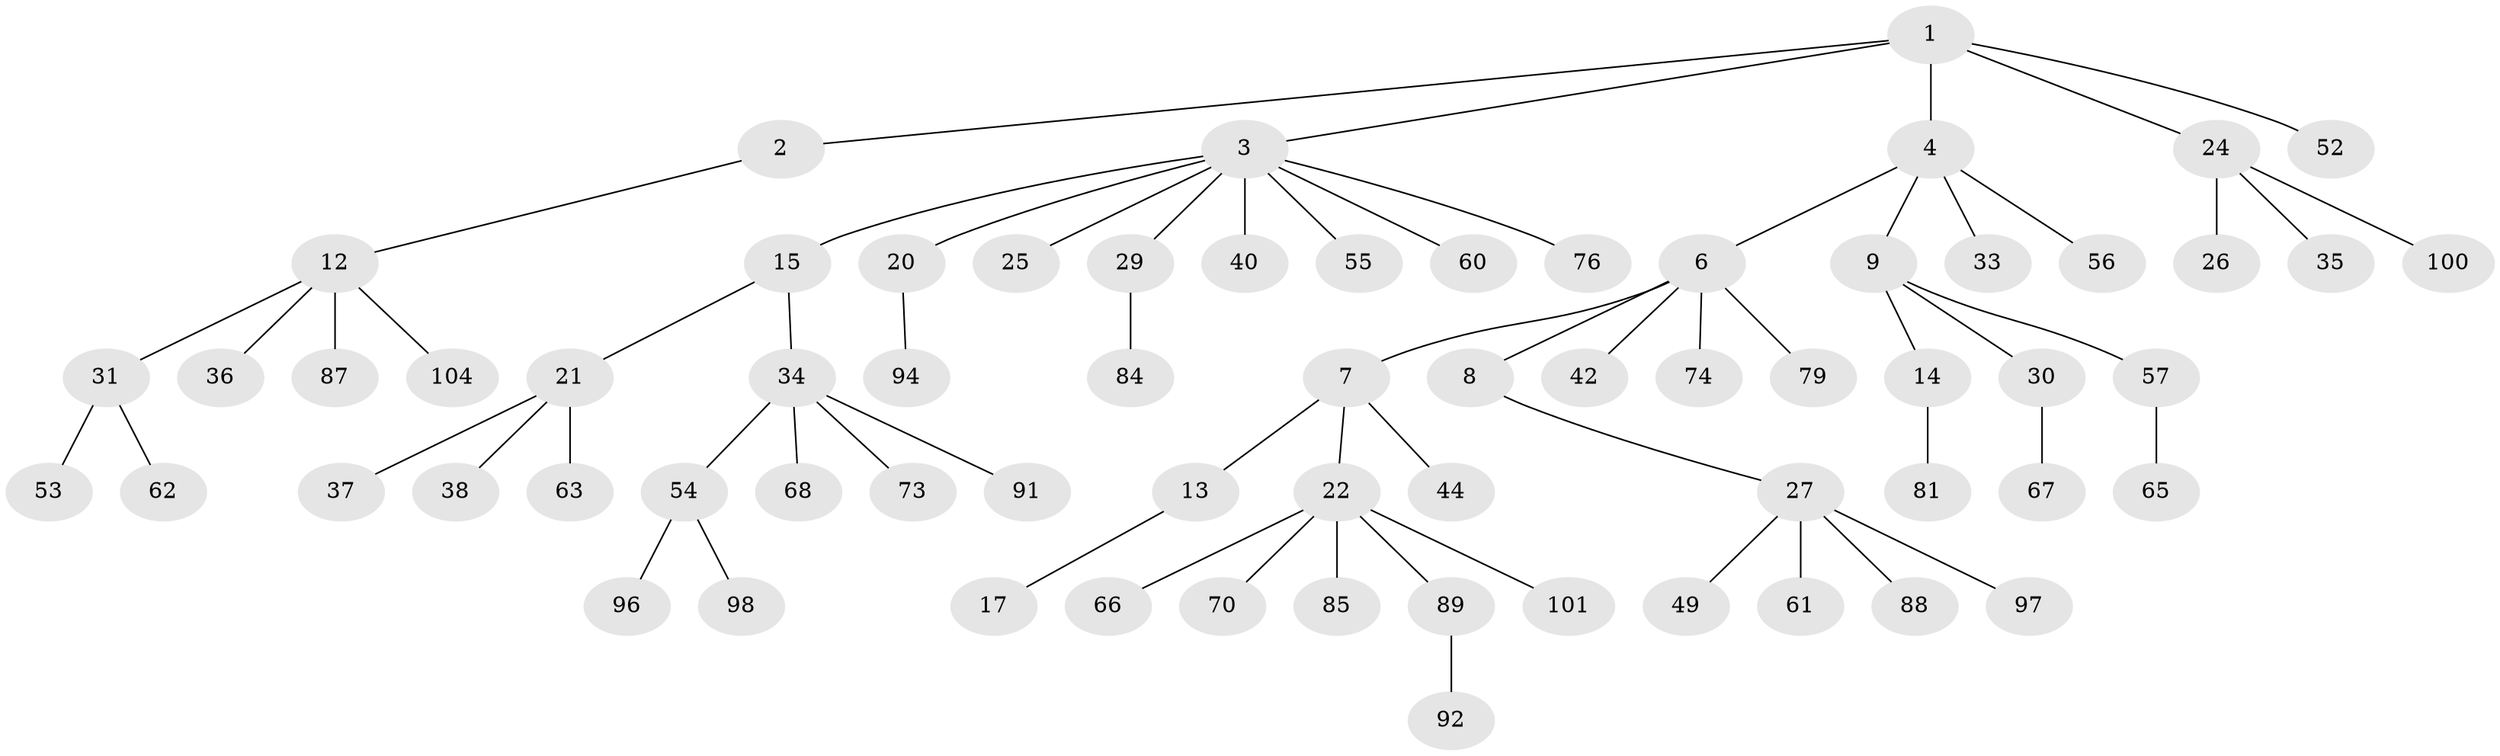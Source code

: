 // Generated by graph-tools (version 1.1) at 2025/52/02/27/25 19:52:10]
// undirected, 67 vertices, 66 edges
graph export_dot {
graph [start="1"]
  node [color=gray90,style=filled];
  1 [super="+19"];
  2 [super="+75"];
  3 [super="+10"];
  4 [super="+5"];
  6 [super="+28"];
  7 [super="+11"];
  8 [super="+18"];
  9 [super="+16"];
  12 [super="+23"];
  13;
  14;
  15 [super="+59"];
  17 [super="+41"];
  20 [super="+43"];
  21 [super="+47"];
  22 [super="+32"];
  24 [super="+80"];
  25 [super="+72"];
  26;
  27 [super="+58"];
  29 [super="+50"];
  30;
  31 [super="+45"];
  33 [super="+39"];
  34 [super="+48"];
  35 [super="+95"];
  36 [super="+78"];
  37 [super="+51"];
  38 [super="+90"];
  40 [super="+71"];
  42 [super="+99"];
  44 [super="+46"];
  49;
  52 [super="+93"];
  53 [super="+64"];
  54 [super="+69"];
  55;
  56;
  57;
  60;
  61 [super="+103"];
  62;
  63;
  65;
  66 [super="+83"];
  67;
  68;
  70;
  73 [super="+77"];
  74;
  76 [super="+86"];
  79;
  81 [super="+82"];
  84;
  85;
  87;
  88;
  89;
  91 [super="+105"];
  92;
  94;
  96;
  97;
  98;
  100;
  101 [super="+102"];
  104;
  1 -- 2;
  1 -- 3;
  1 -- 4;
  1 -- 24;
  1 -- 52;
  2 -- 12;
  3 -- 15;
  3 -- 29;
  3 -- 40;
  3 -- 55;
  3 -- 20;
  3 -- 25;
  3 -- 60;
  3 -- 76;
  4 -- 9;
  4 -- 56;
  4 -- 33;
  4 -- 6;
  6 -- 7;
  6 -- 8;
  6 -- 42;
  6 -- 74;
  6 -- 79;
  7 -- 13;
  7 -- 44;
  7 -- 22;
  8 -- 27;
  9 -- 14;
  9 -- 30;
  9 -- 57;
  12 -- 31;
  12 -- 104;
  12 -- 36;
  12 -- 87;
  13 -- 17;
  14 -- 81;
  15 -- 21;
  15 -- 34;
  20 -- 94;
  21 -- 37;
  21 -- 38;
  21 -- 63;
  22 -- 85;
  22 -- 89;
  22 -- 70;
  22 -- 66;
  22 -- 101;
  24 -- 26;
  24 -- 35;
  24 -- 100;
  27 -- 49;
  27 -- 61;
  27 -- 88;
  27 -- 97;
  29 -- 84;
  30 -- 67;
  31 -- 62;
  31 -- 53;
  34 -- 54;
  34 -- 73;
  34 -- 91;
  34 -- 68;
  54 -- 98;
  54 -- 96;
  57 -- 65;
  89 -- 92;
}
